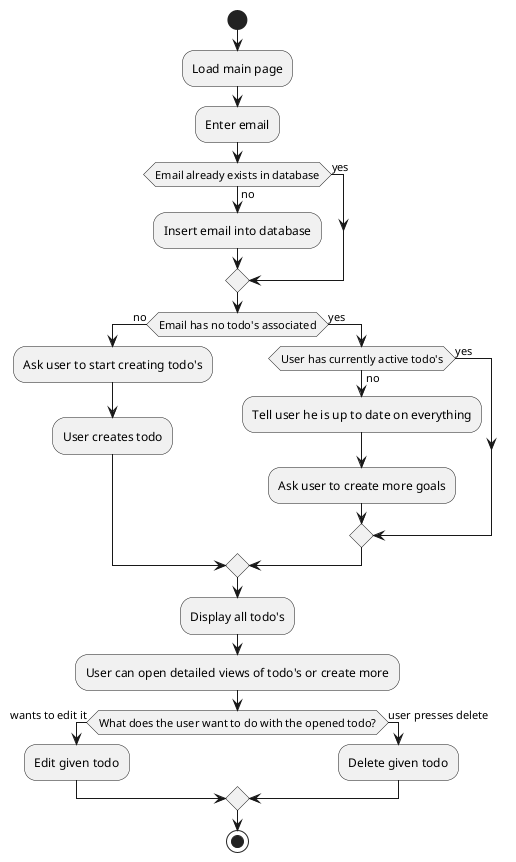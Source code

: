 @startuml

start
:Load main page;
:Enter email;
if(Email already exists in database) then (no)
    :Insert email into database;
else(yes)
endif

if(Email has no todo's associated) then (no)
    :Ask user to start creating todo's;
    :User creates todo;
else(yes)
    if(User has currently active todo's) then (yes)
    else (no)
    :Tell user he is up to date on everything;
    :Ask user to create more goals;
    endif
endif
    :Display all todo's;

:User can open detailed views of todo's or create more;

if(What does the user want to do with the opened todo?) then (wants to edit it)
    :Edit given todo;
    else(user presses delete)
    :Delete given todo;
    endif
stop

@enduml